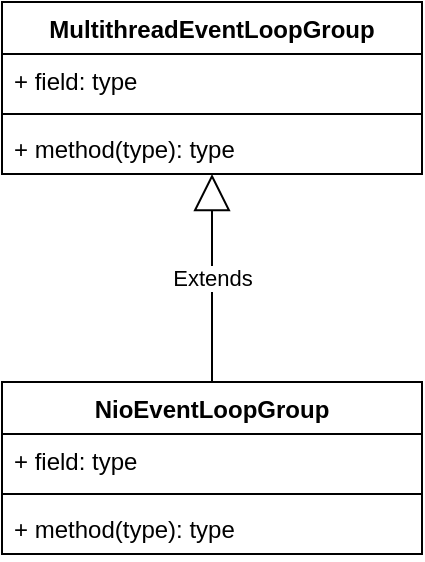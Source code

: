 <mxfile version="20.2.2" type="github">
  <diagram id="tIxRO8xajf78YPQee-sz" name="第 1 页">
    <mxGraphModel dx="2062" dy="1122" grid="1" gridSize="10" guides="1" tooltips="1" connect="1" arrows="1" fold="1" page="1" pageScale="1" pageWidth="827" pageHeight="1169" math="0" shadow="0">
      <root>
        <mxCell id="0" />
        <mxCell id="1" parent="0" />
        <mxCell id="JOGQl7SEuPIA-CTC4-Kn-1" value="MultithreadEventLoopGroup" style="swimlane;fontStyle=1;align=center;verticalAlign=top;childLayout=stackLayout;horizontal=1;startSize=26;horizontalStack=0;resizeParent=1;resizeParentMax=0;resizeLast=0;collapsible=1;marginBottom=0;" vertex="1" parent="1">
          <mxGeometry x="140" y="150" width="210" height="86" as="geometry" />
        </mxCell>
        <mxCell id="JOGQl7SEuPIA-CTC4-Kn-2" value="+ field: type" style="text;strokeColor=none;fillColor=none;align=left;verticalAlign=top;spacingLeft=4;spacingRight=4;overflow=hidden;rotatable=0;points=[[0,0.5],[1,0.5]];portConstraint=eastwest;" vertex="1" parent="JOGQl7SEuPIA-CTC4-Kn-1">
          <mxGeometry y="26" width="210" height="26" as="geometry" />
        </mxCell>
        <mxCell id="JOGQl7SEuPIA-CTC4-Kn-3" value="" style="line;strokeWidth=1;fillColor=none;align=left;verticalAlign=middle;spacingTop=-1;spacingLeft=3;spacingRight=3;rotatable=0;labelPosition=right;points=[];portConstraint=eastwest;" vertex="1" parent="JOGQl7SEuPIA-CTC4-Kn-1">
          <mxGeometry y="52" width="210" height="8" as="geometry" />
        </mxCell>
        <mxCell id="JOGQl7SEuPIA-CTC4-Kn-4" value="+ method(type): type" style="text;strokeColor=none;fillColor=none;align=left;verticalAlign=top;spacingLeft=4;spacingRight=4;overflow=hidden;rotatable=0;points=[[0,0.5],[1,0.5]];portConstraint=eastwest;" vertex="1" parent="JOGQl7SEuPIA-CTC4-Kn-1">
          <mxGeometry y="60" width="210" height="26" as="geometry" />
        </mxCell>
        <mxCell id="JOGQl7SEuPIA-CTC4-Kn-5" value="NioEventLoopGroup" style="swimlane;fontStyle=1;align=center;verticalAlign=top;childLayout=stackLayout;horizontal=1;startSize=26;horizontalStack=0;resizeParent=1;resizeParentMax=0;resizeLast=0;collapsible=1;marginBottom=0;" vertex="1" parent="1">
          <mxGeometry x="140" y="340" width="210" height="86" as="geometry" />
        </mxCell>
        <mxCell id="JOGQl7SEuPIA-CTC4-Kn-6" value="+ field: type" style="text;strokeColor=none;fillColor=none;align=left;verticalAlign=top;spacingLeft=4;spacingRight=4;overflow=hidden;rotatable=0;points=[[0,0.5],[1,0.5]];portConstraint=eastwest;" vertex="1" parent="JOGQl7SEuPIA-CTC4-Kn-5">
          <mxGeometry y="26" width="210" height="26" as="geometry" />
        </mxCell>
        <mxCell id="JOGQl7SEuPIA-CTC4-Kn-7" value="" style="line;strokeWidth=1;fillColor=none;align=left;verticalAlign=middle;spacingTop=-1;spacingLeft=3;spacingRight=3;rotatable=0;labelPosition=right;points=[];portConstraint=eastwest;" vertex="1" parent="JOGQl7SEuPIA-CTC4-Kn-5">
          <mxGeometry y="52" width="210" height="8" as="geometry" />
        </mxCell>
        <mxCell id="JOGQl7SEuPIA-CTC4-Kn-8" value="+ method(type): type" style="text;strokeColor=none;fillColor=none;align=left;verticalAlign=top;spacingLeft=4;spacingRight=4;overflow=hidden;rotatable=0;points=[[0,0.5],[1,0.5]];portConstraint=eastwest;" vertex="1" parent="JOGQl7SEuPIA-CTC4-Kn-5">
          <mxGeometry y="60" width="210" height="26" as="geometry" />
        </mxCell>
        <mxCell id="JOGQl7SEuPIA-CTC4-Kn-12" value="Extends" style="endArrow=block;endSize=16;endFill=0;html=1;rounded=0;exitX=0.5;exitY=0;exitDx=0;exitDy=0;" edge="1" parent="1" source="JOGQl7SEuPIA-CTC4-Kn-5" target="JOGQl7SEuPIA-CTC4-Kn-4">
          <mxGeometry width="160" relative="1" as="geometry">
            <mxPoint x="330" y="570" as="sourcePoint" />
            <mxPoint x="490" y="570" as="targetPoint" />
          </mxGeometry>
        </mxCell>
      </root>
    </mxGraphModel>
  </diagram>
</mxfile>
